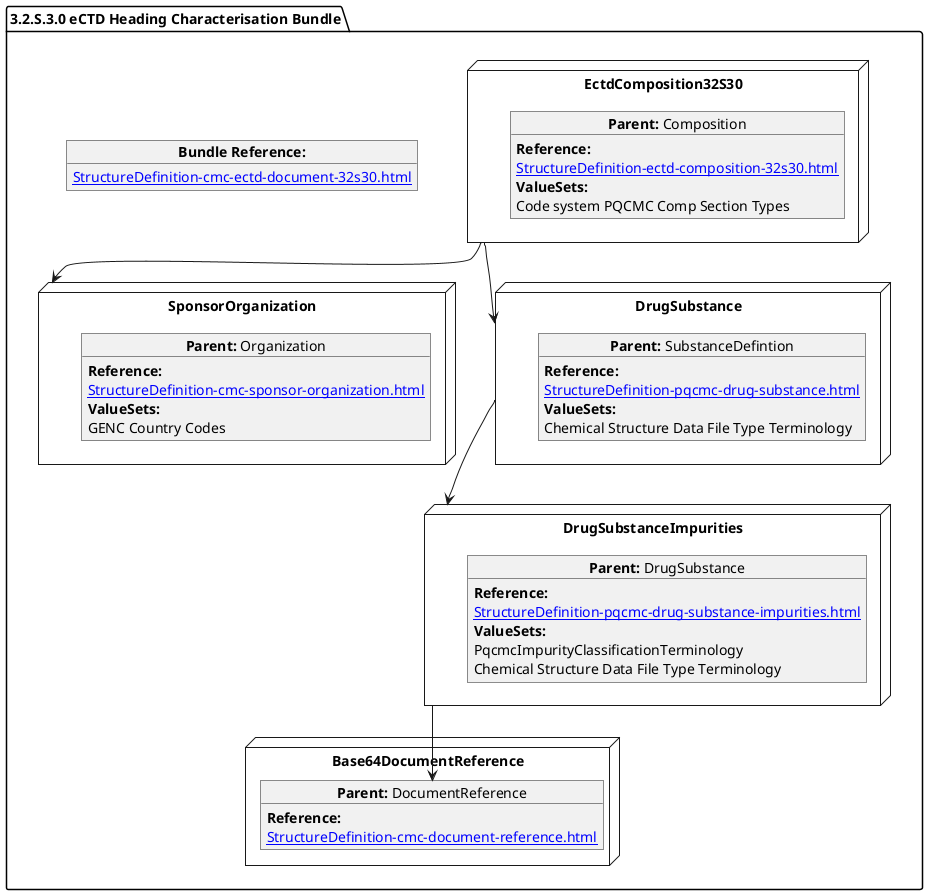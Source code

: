 @startuml SubstanceImpurity
allowmixing
'Mixed model of use case and object
package "3.2.S.3.0 eCTD Heading Characterisation Bundle" as NODES {
object "**Bundle Reference:**" as objbun {
              [[StructureDefinition-cmc-ectd-document-32s30.html]]
    }   
node "EctdComposition32S30" as N1 { 
      object "**Parent:** Composition" as obj1 {
          **Reference:**
      [[StructureDefinition-ectd-composition-32s30.html]]
      **ValueSets:**
  Code system PQCMC Comp Section Types
    }
}
 node "SponsorOrganization" as NSO { 
      object "**Parent:** Organization" as objAu {
    **Reference:**
      [[StructureDefinition-cmc-sponsor-organization.html]]
        **ValueSets:**
        GENC Country Codes
    }
} 
  
  node "DrugSubstance" as NN { 
      object "**Parent:** SubstanceDefintion" as obj3 { 
  **Reference:**
      [[StructureDefinition-pqcmc-drug-substance.html]]
        **ValueSets:**
      Chemical Structure Data File Type Terminology  
      }
  }

node "DrugSubstanceImpurities" as N6 { 
      object "**Parent:** DrugSubstance" as obj2 {
     **Reference:**
      [[StructureDefinition-pqcmc-drug-substance-impurities.html]]   
      **ValueSets:**
      PqcmcImpurityClassificationTerminology
      Chemical Structure Data File Type Terminology  
    }   
}
node "Base64DocumentReference" as NB64 { 
      object "**Parent:** DocumentReference"  as obj64 {  
       **Reference:**
      [[StructureDefinition-cmc-document-reference.html]] 
    }   
}
N1 --> NSO   
NN --> N6
N1 --> NN 
N6 --> obj64
}
@enduml